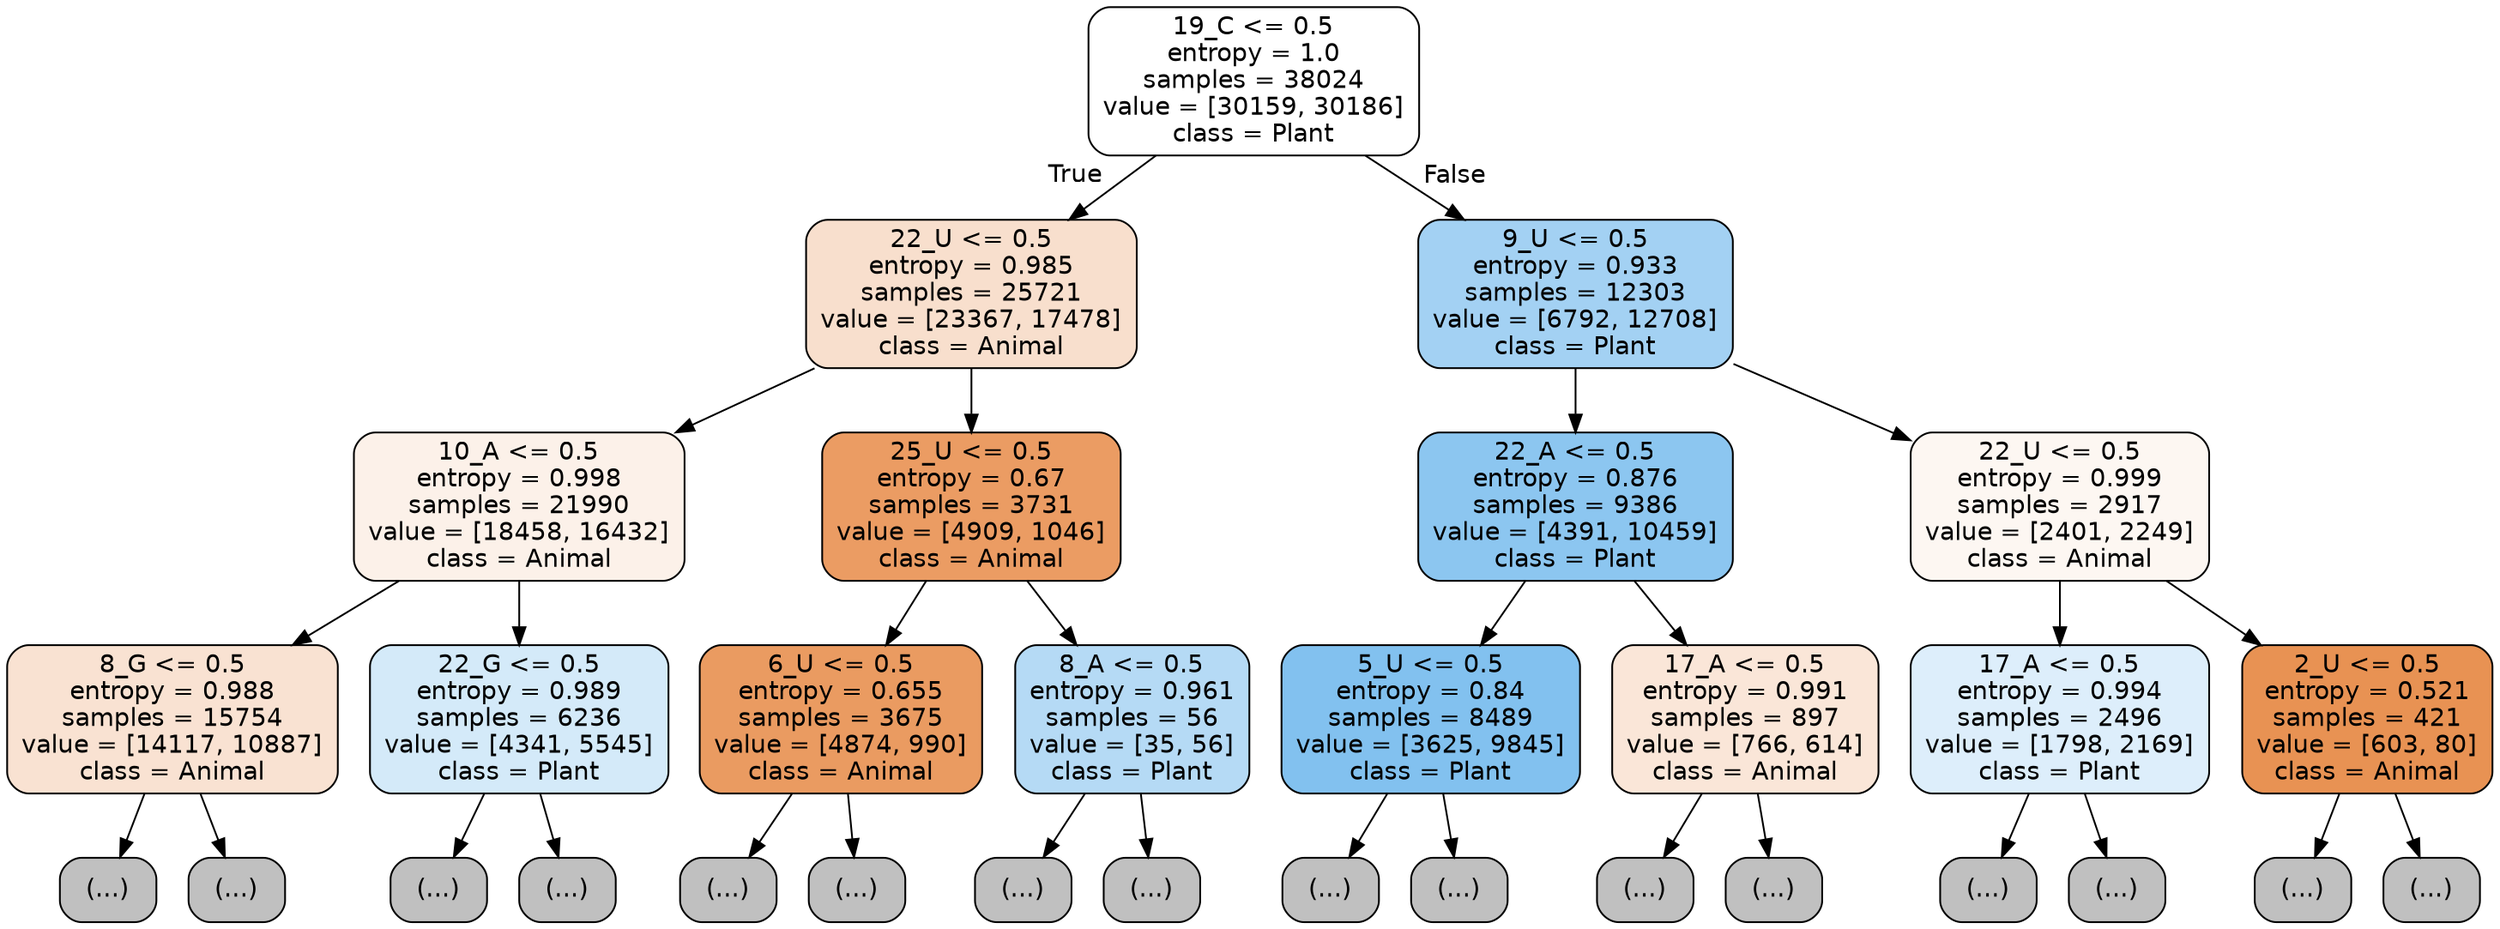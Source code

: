 digraph Tree {
node [shape=box, style="filled, rounded", color="black", fontname="helvetica"] ;
edge [fontname="helvetica"] ;
0 [label="19_C <= 0.5\nentropy = 1.0\nsamples = 38024\nvalue = [30159, 30186]\nclass = Plant", fillcolor="#ffffff"] ;
1 [label="22_U <= 0.5\nentropy = 0.985\nsamples = 25721\nvalue = [23367, 17478]\nclass = Animal", fillcolor="#f8dfcd"] ;
0 -> 1 [labeldistance=2.5, labelangle=45, headlabel="True"] ;
2 [label="10_A <= 0.5\nentropy = 0.998\nsamples = 21990\nvalue = [18458, 16432]\nclass = Animal", fillcolor="#fcf1e9"] ;
1 -> 2 ;
3 [label="8_G <= 0.5\nentropy = 0.988\nsamples = 15754\nvalue = [14117, 10887]\nclass = Animal", fillcolor="#f9e2d2"] ;
2 -> 3 ;
4 [label="(...)", fillcolor="#C0C0C0"] ;
3 -> 4 ;
6209 [label="(...)", fillcolor="#C0C0C0"] ;
3 -> 6209 ;
8430 [label="22_G <= 0.5\nentropy = 0.989\nsamples = 6236\nvalue = [4341, 5545]\nclass = Plant", fillcolor="#d4eaf9"] ;
2 -> 8430 ;
8431 [label="(...)", fillcolor="#C0C0C0"] ;
8430 -> 8431 ;
10800 [label="(...)", fillcolor="#C0C0C0"] ;
8430 -> 10800 ;
11137 [label="25_U <= 0.5\nentropy = 0.67\nsamples = 3731\nvalue = [4909, 1046]\nclass = Animal", fillcolor="#eb9c63"] ;
1 -> 11137 ;
11138 [label="6_U <= 0.5\nentropy = 0.655\nsamples = 3675\nvalue = [4874, 990]\nclass = Animal", fillcolor="#ea9b61"] ;
11137 -> 11138 ;
11139 [label="(...)", fillcolor="#C0C0C0"] ;
11138 -> 11139 ;
12130 [label="(...)", fillcolor="#C0C0C0"] ;
11138 -> 12130 ;
12531 [label="8_A <= 0.5\nentropy = 0.961\nsamples = 56\nvalue = [35, 56]\nclass = Plant", fillcolor="#b5daf5"] ;
11137 -> 12531 ;
12532 [label="(...)", fillcolor="#C0C0C0"] ;
12531 -> 12532 ;
12543 [label="(...)", fillcolor="#C0C0C0"] ;
12531 -> 12543 ;
12548 [label="9_U <= 0.5\nentropy = 0.933\nsamples = 12303\nvalue = [6792, 12708]\nclass = Plant", fillcolor="#a3d1f3"] ;
0 -> 12548 [labeldistance=2.5, labelangle=-45, headlabel="False"] ;
12549 [label="22_A <= 0.5\nentropy = 0.876\nsamples = 9386\nvalue = [4391, 10459]\nclass = Plant", fillcolor="#8cc6f0"] ;
12548 -> 12549 ;
12550 [label="5_U <= 0.5\nentropy = 0.84\nsamples = 8489\nvalue = [3625, 9845]\nclass = Plant", fillcolor="#82c1ef"] ;
12549 -> 12550 ;
12551 [label="(...)", fillcolor="#C0C0C0"] ;
12550 -> 12551 ;
14454 [label="(...)", fillcolor="#C0C0C0"] ;
12550 -> 14454 ;
15057 [label="17_A <= 0.5\nentropy = 0.991\nsamples = 897\nvalue = [766, 614]\nclass = Animal", fillcolor="#fae6d8"] ;
12549 -> 15057 ;
15058 [label="(...)", fillcolor="#C0C0C0"] ;
15057 -> 15058 ;
15339 [label="(...)", fillcolor="#C0C0C0"] ;
15057 -> 15339 ;
15430 [label="22_U <= 0.5\nentropy = 0.999\nsamples = 2917\nvalue = [2401, 2249]\nclass = Animal", fillcolor="#fdf7f2"] ;
12548 -> 15430 ;
15431 [label="17_A <= 0.5\nentropy = 0.994\nsamples = 2496\nvalue = [1798, 2169]\nclass = Plant", fillcolor="#ddeefb"] ;
15430 -> 15431 ;
15432 [label="(...)", fillcolor="#C0C0C0"] ;
15431 -> 15432 ;
16283 [label="(...)", fillcolor="#C0C0C0"] ;
15431 -> 16283 ;
16520 [label="2_U <= 0.5\nentropy = 0.521\nsamples = 421\nvalue = [603, 80]\nclass = Animal", fillcolor="#e89253"] ;
15430 -> 16520 ;
16521 [label="(...)", fillcolor="#C0C0C0"] ;
16520 -> 16521 ;
16612 [label="(...)", fillcolor="#C0C0C0"] ;
16520 -> 16612 ;
}